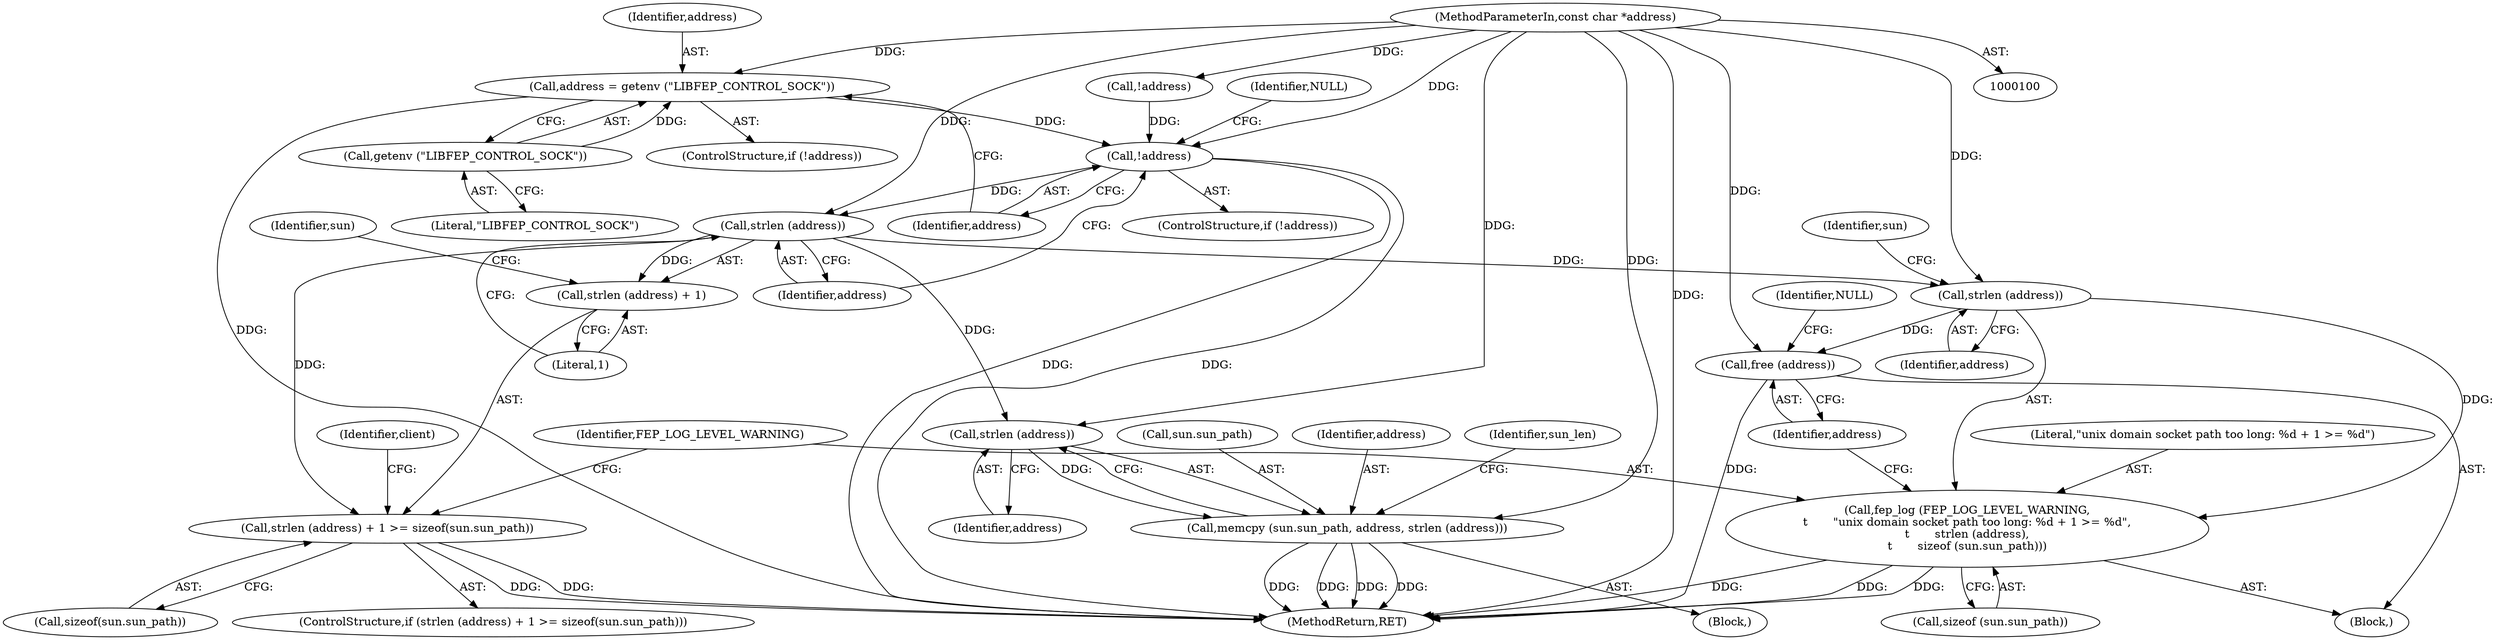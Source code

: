 digraph "0_libfep_293d9d3f_0@API" {
"1000110" [label="(Call,address = getenv (\"LIBFEP_CONTROL_SOCK\"))"];
"1000112" [label="(Call,getenv (\"LIBFEP_CONTROL_SOCK\"))"];
"1000101" [label="(MethodParameterIn,const char *address)"];
"1000115" [label="(Call,!address)"];
"1000122" [label="(Call,strlen (address))"];
"1000120" [label="(Call,strlen (address) + 1 >= sizeof(sun.sun_path))"];
"1000121" [label="(Call,strlen (address) + 1)"];
"1000133" [label="(Call,strlen (address))"];
"1000130" [label="(Call,fep_log (FEP_LOG_LEVEL_WARNING,\n\t       \"unix domain socket path too long: %d + 1 >= %d\",\n\t       strlen (address),\n\t       sizeof (sun.sun_path)))"];
"1000139" [label="(Call,free (address))"];
"1000174" [label="(Call,strlen (address))"];
"1000169" [label="(Call,memcpy (sun.sun_path, address, strlen (address)))"];
"1000108" [label="(Call,!address)"];
"1000116" [label="(Identifier,address)"];
"1000130" [label="(Call,fep_log (FEP_LOG_LEVEL_WARNING,\n\t       \"unix domain socket path too long: %d + 1 >= %d\",\n\t       strlen (address),\n\t       sizeof (sun.sun_path)))"];
"1000142" [label="(Identifier,NULL)"];
"1000111" [label="(Identifier,address)"];
"1000125" [label="(Call,sizeof(sun.sun_path))"];
"1000102" [label="(Block,)"];
"1000101" [label="(MethodParameterIn,const char *address)"];
"1000170" [label="(Call,sun.sun_path)"];
"1000114" [label="(ControlStructure,if (!address))"];
"1000120" [label="(Call,strlen (address) + 1 >= sizeof(sun.sun_path))"];
"1000110" [label="(Call,address = getenv (\"LIBFEP_CONTROL_SOCK\"))"];
"1000115" [label="(Call,!address)"];
"1000144" [label="(Identifier,client)"];
"1000225" [label="(MethodReturn,RET)"];
"1000127" [label="(Identifier,sun)"];
"1000174" [label="(Call,strlen (address))"];
"1000119" [label="(ControlStructure,if (strlen (address) + 1 >= sizeof(sun.sun_path)))"];
"1000124" [label="(Literal,1)"];
"1000133" [label="(Call,strlen (address))"];
"1000113" [label="(Literal,\"LIBFEP_CONTROL_SOCK\")"];
"1000118" [label="(Identifier,NULL)"];
"1000140" [label="(Identifier,address)"];
"1000135" [label="(Call,sizeof (sun.sun_path))"];
"1000173" [label="(Identifier,address)"];
"1000123" [label="(Identifier,address)"];
"1000129" [label="(Block,)"];
"1000137" [label="(Identifier,sun)"];
"1000131" [label="(Identifier,FEP_LOG_LEVEL_WARNING)"];
"1000112" [label="(Call,getenv (\"LIBFEP_CONTROL_SOCK\"))"];
"1000175" [label="(Identifier,address)"];
"1000107" [label="(ControlStructure,if (!address))"];
"1000134" [label="(Identifier,address)"];
"1000177" [label="(Identifier,sun_len)"];
"1000139" [label="(Call,free (address))"];
"1000122" [label="(Call,strlen (address))"];
"1000169" [label="(Call,memcpy (sun.sun_path, address, strlen (address)))"];
"1000132" [label="(Literal,\"unix domain socket path too long: %d + 1 >= %d\")"];
"1000121" [label="(Call,strlen (address) + 1)"];
"1000110" -> "1000107"  [label="AST: "];
"1000110" -> "1000112"  [label="CFG: "];
"1000111" -> "1000110"  [label="AST: "];
"1000112" -> "1000110"  [label="AST: "];
"1000116" -> "1000110"  [label="CFG: "];
"1000110" -> "1000225"  [label="DDG: "];
"1000112" -> "1000110"  [label="DDG: "];
"1000101" -> "1000110"  [label="DDG: "];
"1000110" -> "1000115"  [label="DDG: "];
"1000112" -> "1000113"  [label="CFG: "];
"1000113" -> "1000112"  [label="AST: "];
"1000101" -> "1000100"  [label="AST: "];
"1000101" -> "1000225"  [label="DDG: "];
"1000101" -> "1000108"  [label="DDG: "];
"1000101" -> "1000115"  [label="DDG: "];
"1000101" -> "1000122"  [label="DDG: "];
"1000101" -> "1000133"  [label="DDG: "];
"1000101" -> "1000139"  [label="DDG: "];
"1000101" -> "1000169"  [label="DDG: "];
"1000101" -> "1000174"  [label="DDG: "];
"1000115" -> "1000114"  [label="AST: "];
"1000115" -> "1000116"  [label="CFG: "];
"1000116" -> "1000115"  [label="AST: "];
"1000118" -> "1000115"  [label="CFG: "];
"1000123" -> "1000115"  [label="CFG: "];
"1000115" -> "1000225"  [label="DDG: "];
"1000115" -> "1000225"  [label="DDG: "];
"1000108" -> "1000115"  [label="DDG: "];
"1000115" -> "1000122"  [label="DDG: "];
"1000122" -> "1000121"  [label="AST: "];
"1000122" -> "1000123"  [label="CFG: "];
"1000123" -> "1000122"  [label="AST: "];
"1000124" -> "1000122"  [label="CFG: "];
"1000122" -> "1000120"  [label="DDG: "];
"1000122" -> "1000121"  [label="DDG: "];
"1000122" -> "1000133"  [label="DDG: "];
"1000122" -> "1000174"  [label="DDG: "];
"1000120" -> "1000119"  [label="AST: "];
"1000120" -> "1000125"  [label="CFG: "];
"1000121" -> "1000120"  [label="AST: "];
"1000125" -> "1000120"  [label="AST: "];
"1000131" -> "1000120"  [label="CFG: "];
"1000144" -> "1000120"  [label="CFG: "];
"1000120" -> "1000225"  [label="DDG: "];
"1000120" -> "1000225"  [label="DDG: "];
"1000121" -> "1000124"  [label="CFG: "];
"1000124" -> "1000121"  [label="AST: "];
"1000127" -> "1000121"  [label="CFG: "];
"1000133" -> "1000130"  [label="AST: "];
"1000133" -> "1000134"  [label="CFG: "];
"1000134" -> "1000133"  [label="AST: "];
"1000137" -> "1000133"  [label="CFG: "];
"1000133" -> "1000130"  [label="DDG: "];
"1000133" -> "1000139"  [label="DDG: "];
"1000130" -> "1000129"  [label="AST: "];
"1000130" -> "1000135"  [label="CFG: "];
"1000131" -> "1000130"  [label="AST: "];
"1000132" -> "1000130"  [label="AST: "];
"1000135" -> "1000130"  [label="AST: "];
"1000140" -> "1000130"  [label="CFG: "];
"1000130" -> "1000225"  [label="DDG: "];
"1000130" -> "1000225"  [label="DDG: "];
"1000130" -> "1000225"  [label="DDG: "];
"1000139" -> "1000129"  [label="AST: "];
"1000139" -> "1000140"  [label="CFG: "];
"1000140" -> "1000139"  [label="AST: "];
"1000142" -> "1000139"  [label="CFG: "];
"1000139" -> "1000225"  [label="DDG: "];
"1000174" -> "1000169"  [label="AST: "];
"1000174" -> "1000175"  [label="CFG: "];
"1000175" -> "1000174"  [label="AST: "];
"1000169" -> "1000174"  [label="CFG: "];
"1000174" -> "1000169"  [label="DDG: "];
"1000169" -> "1000102"  [label="AST: "];
"1000170" -> "1000169"  [label="AST: "];
"1000173" -> "1000169"  [label="AST: "];
"1000177" -> "1000169"  [label="CFG: "];
"1000169" -> "1000225"  [label="DDG: "];
"1000169" -> "1000225"  [label="DDG: "];
"1000169" -> "1000225"  [label="DDG: "];
"1000169" -> "1000225"  [label="DDG: "];
}
